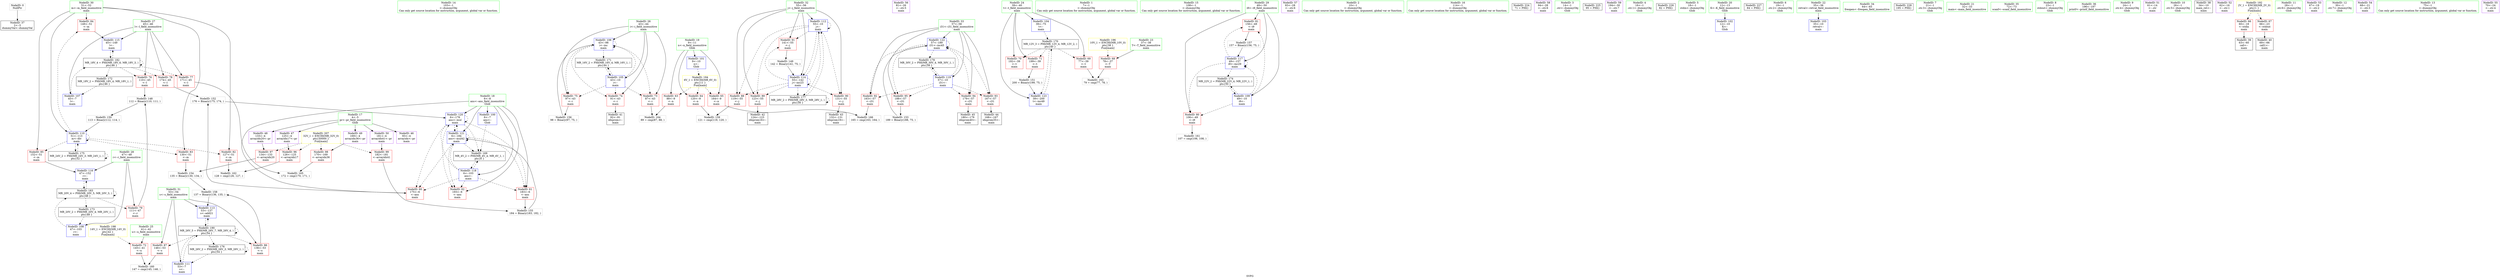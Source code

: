 digraph "SVFG" {
	label="SVFG";

	Node0x55b5abdd6530 [shape=record,color=grey,label="{NodeID: 0\nNullPtr}"];
	Node0x55b5abdd6530 -> Node0x55b5abdf1cc0[style=solid];
	Node0x55b5abdf26b0 [shape=record,color=red,label="{NodeID: 97\n134\<--133\n\<--arrayidx20\nmain\n}"];
	Node0x55b5abdf26b0 -> Node0x55b5abdf9fa0[style=solid];
	Node0x55b5abdd55c0 [shape=record,color=green,label="{NodeID: 14\n103\<--1\n\<--dummyObj\nCan only get source location for instruction, argument, global var or function.}"];
	Node0x55b5abe0a760 [shape=record,color=yellow,style=double,label="{NodeID: 194\n6V_1 = ENCHI(MR_6V_0)\npts\{11 \}\nFun[main]}"];
	Node0x55b5abe0a760 -> Node0x55b5abdf4230[style=dashed];
	Node0x55b5abe0a760 -> Node0x55b5abdf4300[style=dashed];
	Node0x55b5abe0a760 -> Node0x55b5abdf43d0[style=dashed];
	Node0x55b5abdf32a0 [shape=record,color=blue,label="{NodeID: 111\n53\<--7\ns\<--\nmain\n}"];
	Node0x55b5abdf32a0 -> Node0x55b5abe07950[style=dashed];
	Node0x55b5abdf15d0 [shape=record,color=green,label="{NodeID: 28\n47\<--48\nr\<--r_field_insensitive\nmain\n}"];
	Node0x55b5abdf15d0 -> Node0x55b5abdf4f30[style=solid];
	Node0x55b5abdf15d0 -> Node0x55b5abdf3030[style=solid];
	Node0x55b5abdf15d0 -> Node0x55b5abdf7df0[style=solid];
	Node0x55b5abdf2100 [shape=record,color=black,label="{NodeID: 42\n124\<--123\nidxprom16\<--\nmain\n}"];
	Node0x55b5abdf3c80 [shape=record,color=purple,label="{NodeID: 56\n81\<--26\n\<--.str.5\nmain\n}"];
	Node0x55b5abdf9e20 [shape=record,color=grey,label="{NodeID: 153\n189 = Binary(188, 75, )\n}"];
	Node0x55b5abdf9e20 -> Node0x55b5abdf82d0[style=solid];
	Node0x55b5abdf47e0 [shape=record,color=red,label="{NodeID: 70\n192\<--39\n\<--t\nmain\n}"];
	Node0x55b5abdf5340 [shape=record,color=red,label="{NodeID: 84\n149\<--51\n\<--m\nmain\n}"];
	Node0x55b5abdf5340 -> Node0x55b5abdf7d20[style=solid];
	Node0x55b5abdd5930 [shape=record,color=green,label="{NodeID: 1\n7\<--1\n\<--dummyObj\nCan only get source location for instruction, argument, global var or function.}"];
	Node0x55b5abdf2780 [shape=record,color=red,label="{NodeID: 98\n170\<--169\n\<--arrayidx36\nmain\n}"];
	Node0x55b5abdf2780 -> Node0x55b5abdfb020[style=solid];
	Node0x55b5abdd6a70 [shape=record,color=green,label="{NodeID: 15\n108\<--1\n\<--dummyObj\nCan only get source location for instruction, argument, global var or function.}"];
	Node0x55b5abdf3370 [shape=record,color=blue,label="{NodeID: 112\n55\<--10\nj\<--\nmain\n}"];
	Node0x55b5abdf3370 -> Node0x55b5abdf5680[style=dashed];
	Node0x55b5abdf3370 -> Node0x55b5abdf5750[style=dashed];
	Node0x55b5abdf3370 -> Node0x55b5abdf5820[style=dashed];
	Node0x55b5abdf3370 -> Node0x55b5abdf58f0[style=dashed];
	Node0x55b5abdf3370 -> Node0x55b5abdf3370[style=dashed];
	Node0x55b5abdf3370 -> Node0x55b5abdf3510[style=dashed];
	Node0x55b5abdf3370 -> Node0x55b5abe03850[style=dashed];
	Node0x55b5abdf1660 [shape=record,color=green,label="{NodeID: 29\n49\<--50\ni9\<--i9_field_insensitive\nmain\n}"];
	Node0x55b5abdf1660 -> Node0x55b5abdf5000[style=solid];
	Node0x55b5abdf1660 -> Node0x55b5abdf50d0[style=solid];
	Node0x55b5abdf1660 -> Node0x55b5abdf3100[style=solid];
	Node0x55b5abdf1660 -> Node0x55b5abdf7ec0[style=solid];
	Node0x55b5abdf21d0 [shape=record,color=black,label="{NodeID: 43\n132\<--131\nidxprom19\<--\nmain\n}"];
	Node0x55b5abdf3d50 [shape=record,color=purple,label="{NodeID: 57\n83\<--28\n\<--.str.6\nmain\n}"];
	Node0x55b5abdf9fa0 [shape=record,color=grey,label="{NodeID: 154\n135 = Binary(130, 134, )\n}"];
	Node0x55b5abdf9fa0 -> Node0x55b5abdfa5a0[style=solid];
	Node0x55b5abdf48b0 [shape=record,color=red,label="{NodeID: 71\n199\<--39\n\<--t\nmain\n}"];
	Node0x55b5abdf48b0 -> Node0x55b5abdf9b20[style=solid];
	Node0x55b5abdf5410 [shape=record,color=red,label="{NodeID: 85\n152\<--51\n\<--m\nmain\n}"];
	Node0x55b5abdf5410 -> Node0x55b5abdf7df0[style=solid];
	Node0x55b5abdd5720 [shape=record,color=green,label="{NodeID: 2\n10\<--1\n\<--dummyObj\nCan only get source location for instruction, argument, global var or function.}"];
	Node0x55b5abe05150 [shape=record,color=black,label="{NodeID: 182\nMR_18V_4 = PHI(MR_18V_6, MR_18V_3, )\npts\{46 \}\n}"];
	Node0x55b5abe05150 -> Node0x55b5abdf4cc0[style=dashed];
	Node0x55b5abe05150 -> Node0x55b5abdf4d90[style=dashed];
	Node0x55b5abe05150 -> Node0x55b5abdf4e60[style=dashed];
	Node0x55b5abe05150 -> Node0x55b5abdf7d20[style=dashed];
	Node0x55b5abe05150 -> Node0x55b5abe01f50[style=dashed];
	Node0x55b5abe05150 -> Node0x55b5abe05150[style=dashed];
	Node0x55b5abdf2850 [shape=record,color=red,label="{NodeID: 99\n182\<--181\n\<--arrayidx41\nmain\n}"];
	Node0x55b5abdf2850 -> Node0x55b5abdfa120[style=solid];
	Node0x55b5abdd6b40 [shape=record,color=green,label="{NodeID: 16\n114\<--1\n\<--dummyObj\nCan only get source location for instruction, argument, global var or function.}"];
	Node0x55b5abe0a920 [shape=record,color=yellow,style=double,label="{NodeID: 196\n10V_1 = ENCHI(MR_10V_0)\npts\{38 \}\nFun[main]}"];
	Node0x55b5abe0a920 -> Node0x55b5abdf4640[style=dashed];
	Node0x55b5abdf3440 [shape=record,color=blue,label="{NodeID: 113\n53\<--137\ns\<--add21\nmain\n}"];
	Node0x55b5abdf3440 -> Node0x55b5abe07950[style=dashed];
	Node0x55b5abdf16f0 [shape=record,color=green,label="{NodeID: 30\n51\<--52\nm\<--m_field_insensitive\nmain\n}"];
	Node0x55b5abdf16f0 -> Node0x55b5abdf51a0[style=solid];
	Node0x55b5abdf16f0 -> Node0x55b5abdf5270[style=solid];
	Node0x55b5abdf16f0 -> Node0x55b5abdf5340[style=solid];
	Node0x55b5abdf16f0 -> Node0x55b5abdf5410[style=solid];
	Node0x55b5abdf16f0 -> Node0x55b5abdf31d0[style=solid];
	Node0x55b5abdf22a0 [shape=record,color=black,label="{NodeID: 44\n168\<--167\nidxprom35\<--\nmain\n}"];
	Node0x55b5abc0acb0 [shape=record,color=black,label="{NodeID: 224\n71 = PHI()\n}"];
	Node0x55b5abdf3e20 [shape=record,color=purple,label="{NodeID: 58\n94\<--28\n\<--.str.6\nmain\n}"];
	Node0x55b5abdfa120 [shape=record,color=grey,label="{NodeID: 155\n184 = Binary(183, 182, )\n}"];
	Node0x55b5abdfa120 -> Node0x55b5abdf8200[style=solid];
	Node0x55b5abdf4980 [shape=record,color=red,label="{NodeID: 72\n145\<--41\n\<--u\nmain\n}"];
	Node0x55b5abdf4980 -> Node0x55b5abdfa8a0[style=solid];
	Node0x55b5abe01050 [shape=record,color=black,label="{NodeID: 169\nMR_4V_2 = PHI(MR_4V_4, MR_4V_1, )\npts\{8 \}\n}"];
	Node0x55b5abe01050 -> Node0x55b5abdf7f90[style=dashed];
	Node0x55b5abdf54e0 [shape=record,color=red,label="{NodeID: 86\n136\<--53\n\<--s\nmain\n}"];
	Node0x55b5abdf54e0 -> Node0x55b5abdfa5a0[style=solid];
	Node0x55b5abdd52a0 [shape=record,color=green,label="{NodeID: 3\n14\<--1\n.str\<--dummyObj\nGlob }"];
	Node0x55b5abe05650 [shape=record,color=black,label="{NodeID: 183\nMR_20V_4 = PHI(MR_20V_5, MR_20V_3, )\npts\{48 \}\n}"];
	Node0x55b5abe05650 -> Node0x55b5abdf4f30[style=dashed];
	Node0x55b5abe05650 -> Node0x55b5abdf7df0[style=dashed];
	Node0x55b5abe05650 -> Node0x55b5abe02450[style=dashed];
	Node0x55b5abe05650 -> Node0x55b5abe05650[style=dashed];
	Node0x55b5abdf2920 [shape=record,color=blue,label="{NodeID: 100\n6\<--7\nans\<--\nGlob }"];
	Node0x55b5abdf2920 -> Node0x55b5abe01050[style=dashed];
	Node0x55b5abdd6c40 [shape=record,color=green,label="{NodeID: 17\n4\<--5\npr\<--pr_field_insensitive\nGlob }"];
	Node0x55b5abdd6c40 -> Node0x55b5abdf2440[style=solid];
	Node0x55b5abdd6c40 -> Node0x55b5abdf2510[style=solid];
	Node0x55b5abdd6c40 -> Node0x55b5abdf3600[style=solid];
	Node0x55b5abdd6c40 -> Node0x55b5abdf36d0[style=solid];
	Node0x55b5abdd6c40 -> Node0x55b5abdf37a0[style=solid];
	Node0x55b5abdf3510 [shape=record,color=blue,label="{NodeID: 114\n55\<--142\nj\<--inc23\nmain\n}"];
	Node0x55b5abdf3510 -> Node0x55b5abdf5680[style=dashed];
	Node0x55b5abdf3510 -> Node0x55b5abdf5750[style=dashed];
	Node0x55b5abdf3510 -> Node0x55b5abdf5820[style=dashed];
	Node0x55b5abdf3510 -> Node0x55b5abdf58f0[style=dashed];
	Node0x55b5abdf3510 -> Node0x55b5abdf3370[style=dashed];
	Node0x55b5abdf3510 -> Node0x55b5abdf3510[style=dashed];
	Node0x55b5abdf3510 -> Node0x55b5abe03850[style=dashed];
	Node0x55b5abdf1780 [shape=record,color=green,label="{NodeID: 31\n53\<--54\ns\<--s_field_insensitive\nmain\n}"];
	Node0x55b5abdf1780 -> Node0x55b5abdf54e0[style=solid];
	Node0x55b5abdf1780 -> Node0x55b5abdf55b0[style=solid];
	Node0x55b5abdf1780 -> Node0x55b5abdf32a0[style=solid];
	Node0x55b5abdf1780 -> Node0x55b5abdf3440[style=solid];
	Node0x55b5abdf2370 [shape=record,color=black,label="{NodeID: 45\n180\<--179\nidxprom40\<--\nmain\n}"];
	Node0x55b5abe162d0 [shape=record,color=black,label="{NodeID: 225\n95 = PHI()\n}"];
	Node0x55b5abdf3ef0 [shape=record,color=purple,label="{NodeID: 59\n194\<--30\n\<--.str.7\nmain\n}"];
	Node0x55b5abdfa2a0 [shape=record,color=grey,label="{NodeID: 156\n98 = Binary(97, 75, )\n}"];
	Node0x55b5abdfa2a0 -> Node0x55b5abdf2e90[style=solid];
	Node0x55b5abdf4a50 [shape=record,color=red,label="{NodeID: 73\n87\<--43\n\<--i\nmain\n}"];
	Node0x55b5abdf4a50 -> Node0x55b5abdfaea0[style=solid];
	Node0x55b5abe01550 [shape=record,color=black,label="{NodeID: 170\nMR_12V_3 = PHI(MR_12V_4, MR_12V_2, )\npts\{40 \}\n}"];
	Node0x55b5abe01550 -> Node0x55b5abdf4710[style=dashed];
	Node0x55b5abe01550 -> Node0x55b5abdf47e0[style=dashed];
	Node0x55b5abe01550 -> Node0x55b5abdf48b0[style=dashed];
	Node0x55b5abe01550 -> Node0x55b5abdf83a0[style=dashed];
	Node0x55b5abdf55b0 [shape=record,color=red,label="{NodeID: 87\n146\<--53\n\<--s\nmain\n}"];
	Node0x55b5abdf55b0 -> Node0x55b5abdfa8a0[style=solid];
	Node0x55b5abdd5330 [shape=record,color=green,label="{NodeID: 4\n16\<--1\n.str.1\<--dummyObj\nGlob }"];
	Node0x55b5abdf2a20 [shape=record,color=blue,label="{NodeID: 101\n9\<--10\nn\<--\nGlob }"];
	Node0x55b5abdf2a20 -> Node0x55b5abe0a760[style=dashed];
	Node0x55b5abdd66d0 [shape=record,color=green,label="{NodeID: 18\n6\<--8\nans\<--ans_field_insensitive\nGlob }"];
	Node0x55b5abdd66d0 -> Node0x55b5abdf3fc0[style=solid];
	Node0x55b5abdd66d0 -> Node0x55b5abdf4090[style=solid];
	Node0x55b5abdd66d0 -> Node0x55b5abdf4160[style=solid];
	Node0x55b5abdd66d0 -> Node0x55b5abdf2920[style=solid];
	Node0x55b5abdd66d0 -> Node0x55b5abdf7f90[style=solid];
	Node0x55b5abdd66d0 -> Node0x55b5abdf8130[style=solid];
	Node0x55b5abdd66d0 -> Node0x55b5abdf8200[style=solid];
	Node0x55b5abe0aae0 [shape=record,color=yellow,style=double,label="{NodeID: 198\n14V_1 = ENCHI(MR_14V_0)\npts\{42 \}\nFun[main]}"];
	Node0x55b5abe0aae0 -> Node0x55b5abdf4980[style=dashed];
	Node0x55b5abdf7d20 [shape=record,color=blue,label="{NodeID: 115\n45\<--149\nl\<--\nmain\n}"];
	Node0x55b5abdf7d20 -> Node0x55b5abe05150[style=dashed];
	Node0x55b5abdf1850 [shape=record,color=green,label="{NodeID: 32\n55\<--56\nj\<--j_field_insensitive\nmain\n}"];
	Node0x55b5abdf1850 -> Node0x55b5abdf5680[style=solid];
	Node0x55b5abdf1850 -> Node0x55b5abdf5750[style=solid];
	Node0x55b5abdf1850 -> Node0x55b5abdf5820[style=solid];
	Node0x55b5abdf1850 -> Node0x55b5abdf58f0[style=solid];
	Node0x55b5abdf1850 -> Node0x55b5abdf3370[style=solid];
	Node0x55b5abdf1850 -> Node0x55b5abdf3510[style=solid];
	Node0x55b5abdf2440 [shape=record,color=purple,label="{NodeID: 46\n93\<--4\narrayidx\<--pr\nmain\n}"];
	Node0x55b5abe163d0 [shape=record,color=black,label="{NodeID: 226\n82 = PHI()\n}"];
	Node0x55b5abdf3fc0 [shape=record,color=red,label="{NodeID: 60\n175\<--6\n\<--ans\nmain\n}"];
	Node0x55b5abdf3fc0 -> Node0x55b5abdf9ca0[style=solid];
	Node0x55b5abdfa420 [shape=record,color=grey,label="{NodeID: 157\n157 = Binary(156, 75, )\n}"];
	Node0x55b5abdfa420 -> Node0x55b5abdf7ec0[style=solid];
	Node0x55b5abdf4b20 [shape=record,color=red,label="{NodeID: 74\n91\<--43\n\<--i\nmain\n}"];
	Node0x55b5abdf4b20 -> Node0x55b5abdf2030[style=solid];
	Node0x55b5abe01a50 [shape=record,color=black,label="{NodeID: 171\nMR_16V_2 = PHI(MR_16V_4, MR_16V_1, )\npts\{44 \}\n}"];
	Node0x55b5abe01a50 -> Node0x55b5abdf2dc0[style=dashed];
	Node0x55b5abdf5680 [shape=record,color=red,label="{NodeID: 88\n119\<--55\n\<--j\nmain\n}"];
	Node0x55b5abdf5680 -> Node0x55b5abdfa720[style=solid];
	Node0x55b5abdf0c20 [shape=record,color=green,label="{NodeID: 5\n18\<--1\nstdin\<--dummyObj\nGlob }"];
	Node0x55b5abdf2b20 [shape=record,color=blue,label="{NodeID: 102\n12\<--10\nK\<--\nGlob }"];
	Node0x55b5abdd67d0 [shape=record,color=green,label="{NodeID: 19\n9\<--11\nn\<--n_field_insensitive\nGlob }"];
	Node0x55b5abdd67d0 -> Node0x55b5abdf4230[style=solid];
	Node0x55b5abdd67d0 -> Node0x55b5abdf4300[style=solid];
	Node0x55b5abdd67d0 -> Node0x55b5abdf43d0[style=solid];
	Node0x55b5abdd67d0 -> Node0x55b5abdf2a20[style=solid];
	Node0x55b5abdf7df0 [shape=record,color=blue,label="{NodeID: 116\n47\<--152\nr\<--\nmain\n}"];
	Node0x55b5abdf7df0 -> Node0x55b5abe05650[style=dashed];
	Node0x55b5abdf1920 [shape=record,color=green,label="{NodeID: 33\n57\<--58\ni31\<--i31_field_insensitive\nmain\n}"];
	Node0x55b5abdf1920 -> Node0x55b5abdf59c0[style=solid];
	Node0x55b5abdf1920 -> Node0x55b5abdf5a90[style=solid];
	Node0x55b5abdf1920 -> Node0x55b5abdf5b60[style=solid];
	Node0x55b5abdf1920 -> Node0x55b5abdf5c30[style=solid];
	Node0x55b5abdf1920 -> Node0x55b5abdf8060[style=solid];
	Node0x55b5abdf1920 -> Node0x55b5abdf82d0[style=solid];
	Node0x55b5abdf2510 [shape=record,color=purple,label="{NodeID: 47\n125\<--4\narrayidx17\<--pr\nmain\n}"];
	Node0x55b5abdf2510 -> Node0x55b5abdf25e0[style=solid];
	Node0x55b5abe16870 [shape=record,color=black,label="{NodeID: 227\n84 = PHI()\n}"];
	Node0x55b5abdf4090 [shape=record,color=red,label="{NodeID: 61\n183\<--6\n\<--ans\nmain\n}"];
	Node0x55b5abdf4090 -> Node0x55b5abdfa120[style=solid];
	Node0x55b5abdfa5a0 [shape=record,color=grey,label="{NodeID: 158\n137 = Binary(136, 135, )\n}"];
	Node0x55b5abdfa5a0 -> Node0x55b5abdf3440[style=solid];
	Node0x55b5abdf4bf0 [shape=record,color=red,label="{NodeID: 75\n97\<--43\n\<--i\nmain\n}"];
	Node0x55b5abdf4bf0 -> Node0x55b5abdfa2a0[style=solid];
	Node0x55b5abe01f50 [shape=record,color=black,label="{NodeID: 172\nMR_18V_2 = PHI(MR_18V_4, MR_18V_1, )\npts\{46 \}\n}"];
	Node0x55b5abe01f50 -> Node0x55b5abdf2f60[style=dashed];
	Node0x55b5abdf5750 [shape=record,color=red,label="{NodeID: 89\n123\<--55\n\<--j\nmain\n}"];
	Node0x55b5abdf5750 -> Node0x55b5abdf2100[style=solid];
	Node0x55b5abdf0cb0 [shape=record,color=green,label="{NodeID: 6\n19\<--1\n.str.2\<--dummyObj\nGlob }"];
	Node0x55b5abdf2c20 [shape=record,color=blue,label="{NodeID: 103\n35\<--10\nretval\<--\nmain\n}"];
	Node0x55b5abdd68d0 [shape=record,color=green,label="{NodeID: 20\n12\<--13\nK\<--K_field_insensitive\nGlob }"];
	Node0x55b5abdd68d0 -> Node0x55b5abdf2b20[style=solid];
	Node0x55b5abdf7ec0 [shape=record,color=blue,label="{NodeID: 117\n49\<--157\ni9\<--inc29\nmain\n}"];
	Node0x55b5abdf7ec0 -> Node0x55b5abdf5000[style=dashed];
	Node0x55b5abdf7ec0 -> Node0x55b5abdf50d0[style=dashed];
	Node0x55b5abdf7ec0 -> Node0x55b5abdf7ec0[style=dashed];
	Node0x55b5abdf7ec0 -> Node0x55b5abe02950[style=dashed];
	Node0x55b5abdf19f0 [shape=record,color=green,label="{NodeID: 34\n64\<--65\nfreopen\<--freopen_field_insensitive\n}"];
	Node0x55b5abdf3600 [shape=record,color=purple,label="{NodeID: 48\n133\<--4\narrayidx20\<--pr\nmain\n}"];
	Node0x55b5abdf3600 -> Node0x55b5abdf26b0[style=solid];
	Node0x55b5abe16970 [shape=record,color=black,label="{NodeID: 228\n195 = PHI()\n}"];
	Node0x55b5abdf4160 [shape=record,color=red,label="{NodeID: 62\n193\<--6\n\<--ans\nmain\n}"];
	Node0x55b5abdfa720 [shape=record,color=grey,label="{NodeID: 159\n121 = cmp(119, 120, )\n}"];
	Node0x55b5abdf4cc0 [shape=record,color=red,label="{NodeID: 76\n110\<--45\n\<--l\nmain\n}"];
	Node0x55b5abdf4cc0 -> Node0x55b5abdf96a0[style=solid];
	Node0x55b5abe02450 [shape=record,color=black,label="{NodeID: 173\nMR_20V_2 = PHI(MR_20V_4, MR_20V_1, )\npts\{48 \}\n}"];
	Node0x55b5abe02450 -> Node0x55b5abdf3030[style=dashed];
	Node0x55b5abdf5820 [shape=record,color=red,label="{NodeID: 90\n131\<--55\n\<--j\nmain\n}"];
	Node0x55b5abdf5820 -> Node0x55b5abdf21d0[style=solid];
	Node0x55b5abdd6dd0 [shape=record,color=green,label="{NodeID: 7\n21\<--1\n.str.3\<--dummyObj\nGlob }"];
	Node0x55b5abdf2cf0 [shape=record,color=blue,label="{NodeID: 104\n39\<--75\nt\<--\nmain\n}"];
	Node0x55b5abdf2cf0 -> Node0x55b5abe01550[style=dashed];
	Node0x55b5abdd5e30 [shape=record,color=green,label="{NodeID: 21\n32\<--33\nmain\<--main_field_insensitive\n}"];
	Node0x55b5abdf7f90 [shape=record,color=blue,label="{NodeID: 118\n6\<--103\nans\<--\nmain\n}"];
	Node0x55b5abdf7f90 -> Node0x55b5abdf3fc0[style=dashed];
	Node0x55b5abdf7f90 -> Node0x55b5abdf4090[style=dashed];
	Node0x55b5abdf7f90 -> Node0x55b5abdf4160[style=dashed];
	Node0x55b5abdf7f90 -> Node0x55b5abdf8130[style=dashed];
	Node0x55b5abdf7f90 -> Node0x55b5abdf8200[style=dashed];
	Node0x55b5abdf7f90 -> Node0x55b5abe01050[style=dashed];
	Node0x55b5abdf1ac0 [shape=record,color=green,label="{NodeID: 35\n72\<--73\nscanf\<--scanf_field_insensitive\n}"];
	Node0x55b5abdf36d0 [shape=record,color=purple,label="{NodeID: 49\n169\<--4\narrayidx36\<--pr\nmain\n}"];
	Node0x55b5abdf36d0 -> Node0x55b5abdf2780[style=solid];
	Node0x55b5abdf4230 [shape=record,color=red,label="{NodeID: 63\n88\<--9\n\<--n\nmain\n}"];
	Node0x55b5abdf4230 -> Node0x55b5abdfaea0[style=solid];
	Node0x55b5abdfa8a0 [shape=record,color=grey,label="{NodeID: 160\n147 = cmp(145, 146, )\n}"];
	Node0x55b5abdf4d90 [shape=record,color=red,label="{NodeID: 77\n171\<--45\n\<--l\nmain\n}"];
	Node0x55b5abdf4d90 -> Node0x55b5abdfb020[style=solid];
	Node0x55b5abe02950 [shape=record,color=black,label="{NodeID: 174\nMR_22V_2 = PHI(MR_22V_4, MR_22V_1, )\npts\{50 \}\n}"];
	Node0x55b5abe02950 -> Node0x55b5abdf3100[style=dashed];
	Node0x55b5abdf58f0 [shape=record,color=red,label="{NodeID: 91\n141\<--55\n\<--j\nmain\n}"];
	Node0x55b5abdf58f0 -> Node0x55b5abdf9820[style=solid];
	Node0x55b5abdd6e60 [shape=record,color=green,label="{NodeID: 8\n23\<--1\nstdout\<--dummyObj\nGlob }"];
	Node0x55b5abdf2dc0 [shape=record,color=blue,label="{NodeID: 105\n43\<--10\ni\<--\nmain\n}"];
	Node0x55b5abdf2dc0 -> Node0x55b5abdf4a50[style=dashed];
	Node0x55b5abdf2dc0 -> Node0x55b5abdf4b20[style=dashed];
	Node0x55b5abdf2dc0 -> Node0x55b5abdf4bf0[style=dashed];
	Node0x55b5abdf2dc0 -> Node0x55b5abdf2e90[style=dashed];
	Node0x55b5abdf2dc0 -> Node0x55b5abe01a50[style=dashed];
	Node0x55b5abdd5f30 [shape=record,color=green,label="{NodeID: 22\n35\<--36\nretval\<--retval_field_insensitive\nmain\n}"];
	Node0x55b5abdd5f30 -> Node0x55b5abdf2c20[style=solid];
	Node0x55b5abdf8060 [shape=record,color=blue,label="{NodeID: 119\n57\<--10\ni31\<--\nmain\n}"];
	Node0x55b5abdf8060 -> Node0x55b5abdf59c0[style=dashed];
	Node0x55b5abdf8060 -> Node0x55b5abdf5a90[style=dashed];
	Node0x55b5abdf8060 -> Node0x55b5abdf5b60[style=dashed];
	Node0x55b5abdf8060 -> Node0x55b5abdf5c30[style=dashed];
	Node0x55b5abdf8060 -> Node0x55b5abdf82d0[style=dashed];
	Node0x55b5abdf8060 -> Node0x55b5abe03d50[style=dashed];
	Node0x55b5abdf1bc0 [shape=record,color=green,label="{NodeID: 36\n196\<--197\nprintf\<--printf_field_insensitive\n}"];
	Node0x55b5abdf37a0 [shape=record,color=purple,label="{NodeID: 50\n181\<--4\narrayidx41\<--pr\nmain\n}"];
	Node0x55b5abdf37a0 -> Node0x55b5abdf2850[style=solid];
	Node0x55b5abdf4300 [shape=record,color=red,label="{NodeID: 64\n120\<--9\n\<--n\nmain\n}"];
	Node0x55b5abdf4300 -> Node0x55b5abdfa720[style=solid];
	Node0x55b5abdfaa20 [shape=record,color=grey,label="{NodeID: 161\n107 = cmp(106, 108, )\n}"];
	Node0x55b5abdf4e60 [shape=record,color=red,label="{NodeID: 78\n174\<--45\n\<--l\nmain\n}"];
	Node0x55b5abdf4e60 -> Node0x55b5abdf9ca0[style=solid];
	Node0x55b5abe02e50 [shape=record,color=black,label="{NodeID: 175\nMR_24V_2 = PHI(MR_24V_3, MR_24V_1, )\npts\{52 \}\n}"];
	Node0x55b5abe02e50 -> Node0x55b5abdf31d0[style=dashed];
	Node0x55b5abe02e50 -> Node0x55b5abe02e50[style=dashed];
	Node0x55b5abdf59c0 [shape=record,color=red,label="{NodeID: 92\n163\<--57\n\<--i31\nmain\n}"];
	Node0x55b5abdf59c0 -> Node0x55b5abdfb1a0[style=solid];
	Node0x55b5abdd6ef0 [shape=record,color=green,label="{NodeID: 9\n24\<--1\n.str.4\<--dummyObj\nGlob }"];
	Node0x55b5abdf2e90 [shape=record,color=blue,label="{NodeID: 106\n43\<--98\ni\<--inc\nmain\n}"];
	Node0x55b5abdf2e90 -> Node0x55b5abdf4a50[style=dashed];
	Node0x55b5abdf2e90 -> Node0x55b5abdf4b20[style=dashed];
	Node0x55b5abdf2e90 -> Node0x55b5abdf4bf0[style=dashed];
	Node0x55b5abdf2e90 -> Node0x55b5abdf2e90[style=dashed];
	Node0x55b5abdf2e90 -> Node0x55b5abe01a50[style=dashed];
	Node0x55b5abdd6000 [shape=record,color=green,label="{NodeID: 23\n37\<--38\nT\<--T_field_insensitive\nmain\n}"];
	Node0x55b5abdd6000 -> Node0x55b5abdf4640[style=solid];
	Node0x55b5abdf8130 [shape=record,color=blue,label="{NodeID: 120\n6\<--176\nans\<--mul\nmain\n}"];
	Node0x55b5abdf8130 -> Node0x55b5abdf3fc0[style=dashed];
	Node0x55b5abdf8130 -> Node0x55b5abdf4090[style=dashed];
	Node0x55b5abdf8130 -> Node0x55b5abdf4160[style=dashed];
	Node0x55b5abdf8130 -> Node0x55b5abdf8130[style=dashed];
	Node0x55b5abdf8130 -> Node0x55b5abdf8200[style=dashed];
	Node0x55b5abdf8130 -> Node0x55b5abe01050[style=dashed];
	Node0x55b5abdf1cc0 [shape=record,color=black,label="{NodeID: 37\n2\<--3\ndummyVal\<--dummyVal\n}"];
	Node0x55b5abdf3870 [shape=record,color=purple,label="{NodeID: 51\n61\<--14\n\<--.str\nmain\n}"];
	Node0x55b5abdf96a0 [shape=record,color=grey,label="{NodeID: 148\n112 = Binary(110, 111, )\n}"];
	Node0x55b5abdf96a0 -> Node0x55b5abdf99a0[style=solid];
	Node0x55b5abdf43d0 [shape=record,color=red,label="{NodeID: 65\n164\<--9\n\<--n\nmain\n}"];
	Node0x55b5abdf43d0 -> Node0x55b5abdfb1a0[style=solid];
	Node0x55b5abdfaba0 [shape=record,color=grey,label="{NodeID: 162\n128 = cmp(126, 127, )\n}"];
	Node0x55b5abdf4f30 [shape=record,color=red,label="{NodeID: 79\n111\<--47\n\<--r\nmain\n}"];
	Node0x55b5abdf4f30 -> Node0x55b5abdf96a0[style=solid];
	Node0x55b5abe03350 [shape=record,color=black,label="{NodeID: 176\nMR_26V_2 = PHI(MR_26V_3, MR_26V_1, )\npts\{54 \}\n}"];
	Node0x55b5abe03350 -> Node0x55b5abdf32a0[style=dashed];
	Node0x55b5abe03350 -> Node0x55b5abe03350[style=dashed];
	Node0x55b5abdf5a90 [shape=record,color=red,label="{NodeID: 93\n167\<--57\n\<--i31\nmain\n}"];
	Node0x55b5abdf5a90 -> Node0x55b5abdf22a0[style=solid];
	Node0x55b5abdf0fa0 [shape=record,color=green,label="{NodeID: 10\n26\<--1\n.str.5\<--dummyObj\nGlob }"];
	Node0x55b5abe07950 [shape=record,color=black,label="{NodeID: 190\nMR_26V_5 = PHI(MR_26V_7, MR_26V_4, )\npts\{54 \}\n}"];
	Node0x55b5abe07950 -> Node0x55b5abdf54e0[style=dashed];
	Node0x55b5abe07950 -> Node0x55b5abdf55b0[style=dashed];
	Node0x55b5abe07950 -> Node0x55b5abdf32a0[style=dashed];
	Node0x55b5abe07950 -> Node0x55b5abdf3440[style=dashed];
	Node0x55b5abe07950 -> Node0x55b5abe03350[style=dashed];
	Node0x55b5abe07950 -> Node0x55b5abe07950[style=dashed];
	Node0x55b5abdf2f60 [shape=record,color=blue,label="{NodeID: 107\n45\<--7\nl\<--\nmain\n}"];
	Node0x55b5abdf2f60 -> Node0x55b5abe05150[style=dashed];
	Node0x55b5abdd60d0 [shape=record,color=green,label="{NodeID: 24\n39\<--40\nt\<--t_field_insensitive\nmain\n}"];
	Node0x55b5abdd60d0 -> Node0x55b5abdf4710[style=solid];
	Node0x55b5abdd60d0 -> Node0x55b5abdf47e0[style=solid];
	Node0x55b5abdd60d0 -> Node0x55b5abdf48b0[style=solid];
	Node0x55b5abdd60d0 -> Node0x55b5abdf2cf0[style=solid];
	Node0x55b5abdd60d0 -> Node0x55b5abdf83a0[style=solid];
	Node0x55b5abdf8200 [shape=record,color=blue,label="{NodeID: 121\n6\<--184\nans\<--mul42\nmain\n}"];
	Node0x55b5abdf8200 -> Node0x55b5abdf3fc0[style=dashed];
	Node0x55b5abdf8200 -> Node0x55b5abdf4090[style=dashed];
	Node0x55b5abdf8200 -> Node0x55b5abdf4160[style=dashed];
	Node0x55b5abdf8200 -> Node0x55b5abdf8130[style=dashed];
	Node0x55b5abdf8200 -> Node0x55b5abdf8200[style=dashed];
	Node0x55b5abdf8200 -> Node0x55b5abe01050[style=dashed];
	Node0x55b5abdf1dc0 [shape=record,color=black,label="{NodeID: 38\n34\<--10\nmain_ret\<--\nmain\n}"];
	Node0x55b5abdf3940 [shape=record,color=purple,label="{NodeID: 52\n62\<--16\n\<--.str.1\nmain\n}"];
	Node0x55b5abdf9820 [shape=record,color=grey,label="{NodeID: 149\n142 = Binary(141, 75, )\n}"];
	Node0x55b5abdf9820 -> Node0x55b5abdf3510[style=solid];
	Node0x55b5abdf44a0 [shape=record,color=red,label="{NodeID: 66\n60\<--18\n\<--stdin\nmain\n}"];
	Node0x55b5abdf44a0 -> Node0x55b5abdf1e90[style=solid];
	Node0x55b5abdfad20 [shape=record,color=grey,label="{NodeID: 163\n79 = cmp(77, 78, )\n}"];
	Node0x55b5abdf5000 [shape=record,color=red,label="{NodeID: 80\n106\<--49\n\<--i9\nmain\n}"];
	Node0x55b5abdf5000 -> Node0x55b5abdfaa20[style=solid];
	Node0x55b5abe03850 [shape=record,color=black,label="{NodeID: 177\nMR_28V_2 = PHI(MR_28V_3, MR_28V_1, )\npts\{56 \}\n}"];
	Node0x55b5abe03850 -> Node0x55b5abdf3370[style=dashed];
	Node0x55b5abe03850 -> Node0x55b5abe03850[style=dashed];
	Node0x55b5abdf5b60 [shape=record,color=red,label="{NodeID: 94\n179\<--57\n\<--i31\nmain\n}"];
	Node0x55b5abdf5b60 -> Node0x55b5abdf2370[style=solid];
	Node0x55b5abdf1070 [shape=record,color=green,label="{NodeID: 11\n28\<--1\n.str.6\<--dummyObj\nGlob }"];
	Node0x55b5abdf3030 [shape=record,color=blue,label="{NodeID: 108\n47\<--103\nr\<--\nmain\n}"];
	Node0x55b5abdf3030 -> Node0x55b5abe05650[style=dashed];
	Node0x55b5abdd61a0 [shape=record,color=green,label="{NodeID: 25\n41\<--42\nu\<--u_field_insensitive\nmain\n}"];
	Node0x55b5abdd61a0 -> Node0x55b5abdf4980[style=solid];
	Node0x55b5abdf82d0 [shape=record,color=blue,label="{NodeID: 122\n57\<--189\ni31\<--inc45\nmain\n}"];
	Node0x55b5abdf82d0 -> Node0x55b5abdf59c0[style=dashed];
	Node0x55b5abdf82d0 -> Node0x55b5abdf5a90[style=dashed];
	Node0x55b5abdf82d0 -> Node0x55b5abdf5b60[style=dashed];
	Node0x55b5abdf82d0 -> Node0x55b5abdf5c30[style=dashed];
	Node0x55b5abdf82d0 -> Node0x55b5abdf82d0[style=dashed];
	Node0x55b5abdf82d0 -> Node0x55b5abe03d50[style=dashed];
	Node0x55b5abdf1e90 [shape=record,color=black,label="{NodeID: 39\n63\<--60\ncall\<--\nmain\n}"];
	Node0x55b5abdf3a10 [shape=record,color=purple,label="{NodeID: 53\n67\<--19\n\<--.str.2\nmain\n}"];
	Node0x55b5abdf99a0 [shape=record,color=grey,label="{NodeID: 150\n113 = Binary(112, 114, )\n}"];
	Node0x55b5abdf99a0 -> Node0x55b5abdf31d0[style=solid];
	Node0x55b5abdf4570 [shape=record,color=red,label="{NodeID: 67\n66\<--23\n\<--stdout\nmain\n}"];
	Node0x55b5abdf4570 -> Node0x55b5abdf1f60[style=solid];
	Node0x55b5abdfaea0 [shape=record,color=grey,label="{NodeID: 164\n89 = cmp(87, 88, )\n}"];
	Node0x55b5abdf50d0 [shape=record,color=red,label="{NodeID: 81\n156\<--49\n\<--i9\nmain\n}"];
	Node0x55b5abdf50d0 -> Node0x55b5abdfa420[style=solid];
	Node0x55b5abe03d50 [shape=record,color=black,label="{NodeID: 178\nMR_30V_2 = PHI(MR_30V_4, MR_30V_1, )\npts\{58 \}\n}"];
	Node0x55b5abe03d50 -> Node0x55b5abdf8060[style=dashed];
	Node0x55b5abdf5c30 [shape=record,color=red,label="{NodeID: 95\n188\<--57\n\<--i31\nmain\n}"];
	Node0x55b5abdf5c30 -> Node0x55b5abdf9e20[style=solid];
	Node0x55b5abdd5420 [shape=record,color=green,label="{NodeID: 12\n30\<--1\n.str.7\<--dummyObj\nGlob }"];
	Node0x55b5abdf6110 [shape=record,color=yellow,style=double,label="{NodeID: 192\n2V_1 = ENCHI(MR_2V_0)\npts\{1 \}\nFun[main]}"];
	Node0x55b5abdf6110 -> Node0x55b5abdf44a0[style=dashed];
	Node0x55b5abdf6110 -> Node0x55b5abdf4570[style=dashed];
	Node0x55b5abdf3100 [shape=record,color=blue,label="{NodeID: 109\n49\<--10\ni9\<--\nmain\n}"];
	Node0x55b5abdf3100 -> Node0x55b5abdf5000[style=dashed];
	Node0x55b5abdf3100 -> Node0x55b5abdf50d0[style=dashed];
	Node0x55b5abdf3100 -> Node0x55b5abdf7ec0[style=dashed];
	Node0x55b5abdf3100 -> Node0x55b5abe02950[style=dashed];
	Node0x55b5abdd6270 [shape=record,color=green,label="{NodeID: 26\n43\<--44\ni\<--i_field_insensitive\nmain\n}"];
	Node0x55b5abdd6270 -> Node0x55b5abdf4a50[style=solid];
	Node0x55b5abdd6270 -> Node0x55b5abdf4b20[style=solid];
	Node0x55b5abdd6270 -> Node0x55b5abdf4bf0[style=solid];
	Node0x55b5abdd6270 -> Node0x55b5abdf2dc0[style=solid];
	Node0x55b5abdd6270 -> Node0x55b5abdf2e90[style=solid];
	Node0x55b5abdf83a0 [shape=record,color=blue,label="{NodeID: 123\n39\<--200\nt\<--inc49\nmain\n}"];
	Node0x55b5abdf83a0 -> Node0x55b5abe01550[style=dashed];
	Node0x55b5abdf1f60 [shape=record,color=black,label="{NodeID: 40\n69\<--66\ncall1\<--\nmain\n}"];
	Node0x55b5abdf3ae0 [shape=record,color=purple,label="{NodeID: 54\n68\<--21\n\<--.str.3\nmain\n}"];
	Node0x55b5abdf9b20 [shape=record,color=grey,label="{NodeID: 151\n200 = Binary(199, 75, )\n}"];
	Node0x55b5abdf9b20 -> Node0x55b5abdf83a0[style=solid];
	Node0x55b5abdf4640 [shape=record,color=red,label="{NodeID: 68\n78\<--37\n\<--T\nmain\n}"];
	Node0x55b5abdf4640 -> Node0x55b5abdfad20[style=solid];
	Node0x55b5abdfb020 [shape=record,color=grey,label="{NodeID: 165\n172 = cmp(170, 171, )\n}"];
	Node0x55b5abdf51a0 [shape=record,color=red,label="{NodeID: 82\n127\<--51\n\<--m\nmain\n}"];
	Node0x55b5abdf51a0 -> Node0x55b5abdfaba0[style=solid];
	Node0x55b5abdf25e0 [shape=record,color=red,label="{NodeID: 96\n126\<--125\n\<--arrayidx17\nmain\n}"];
	Node0x55b5abdf25e0 -> Node0x55b5abdfaba0[style=solid];
	Node0x55b5abdd54f0 [shape=record,color=green,label="{NodeID: 13\n75\<--1\n\<--dummyObj\nCan only get source location for instruction, argument, global var or function.}"];
	Node0x55b5abdf31d0 [shape=record,color=blue,label="{NodeID: 110\n51\<--113\nm\<--div\nmain\n}"];
	Node0x55b5abdf31d0 -> Node0x55b5abdf51a0[style=dashed];
	Node0x55b5abdf31d0 -> Node0x55b5abdf5270[style=dashed];
	Node0x55b5abdf31d0 -> Node0x55b5abdf5340[style=dashed];
	Node0x55b5abdf31d0 -> Node0x55b5abdf5410[style=dashed];
	Node0x55b5abdf31d0 -> Node0x55b5abdf31d0[style=dashed];
	Node0x55b5abdf31d0 -> Node0x55b5abe02e50[style=dashed];
	Node0x55b5abdf1540 [shape=record,color=green,label="{NodeID: 27\n45\<--46\nl\<--l_field_insensitive\nmain\n}"];
	Node0x55b5abdf1540 -> Node0x55b5abdf4cc0[style=solid];
	Node0x55b5abdf1540 -> Node0x55b5abdf4d90[style=solid];
	Node0x55b5abdf1540 -> Node0x55b5abdf4e60[style=solid];
	Node0x55b5abdf1540 -> Node0x55b5abdf2f60[style=solid];
	Node0x55b5abdf1540 -> Node0x55b5abdf7d20[style=solid];
	Node0x55b5abe0b2c0 [shape=record,color=yellow,style=double,label="{NodeID: 207\n32V_1 = ENCHI(MR_32V_0)\npts\{50000 \}\nFun[main]}"];
	Node0x55b5abe0b2c0 -> Node0x55b5abdf25e0[style=dashed];
	Node0x55b5abe0b2c0 -> Node0x55b5abdf26b0[style=dashed];
	Node0x55b5abe0b2c0 -> Node0x55b5abdf2780[style=dashed];
	Node0x55b5abe0b2c0 -> Node0x55b5abdf2850[style=dashed];
	Node0x55b5abdf2030 [shape=record,color=black,label="{NodeID: 41\n92\<--91\nidxprom\<--\nmain\n}"];
	Node0x55b5abdf3bb0 [shape=record,color=purple,label="{NodeID: 55\n70\<--24\n\<--.str.4\nmain\n}"];
	Node0x55b5abdf9ca0 [shape=record,color=grey,label="{NodeID: 152\n176 = Binary(175, 174, )\n}"];
	Node0x55b5abdf9ca0 -> Node0x55b5abdf8130[style=solid];
	Node0x55b5abdf4710 [shape=record,color=red,label="{NodeID: 69\n77\<--39\n\<--t\nmain\n}"];
	Node0x55b5abdf4710 -> Node0x55b5abdfad20[style=solid];
	Node0x55b5abdfb1a0 [shape=record,color=grey,label="{NodeID: 166\n165 = cmp(163, 164, )\n}"];
	Node0x55b5abdf5270 [shape=record,color=red,label="{NodeID: 83\n130\<--51\n\<--m\nmain\n}"];
	Node0x55b5abdf5270 -> Node0x55b5abdf9fa0[style=solid];
}
